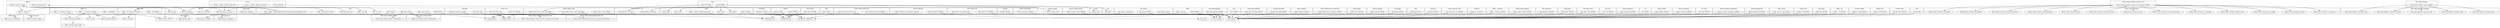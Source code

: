 digraph {
graph [overlap=false]
subgraph cluster_Router_Simple_Route {
	label="Router::Simple::Route";
	"Router::Simple::Route::BEGIN";
}
subgraph cluster_Mouse_Meta_Attribute {
	label="Mouse::Meta::Attribute";
	"Mouse::Meta::Attribute::is_weak_ref";
	"Mouse::Meta::Attribute::init_arg";
	"Mouse::Meta::Attribute::has_trigger";
	"Mouse::Meta::Attribute::should_coerce";
	"Mouse::Meta::Attribute::is_required";
	"Mouse::Meta::Attribute::has_type_constraint";
	"Mouse::Meta::Attribute::is_lazy";
	"Mouse::Meta::Attribute::install_accessors";
	"Mouse::Meta::Attribute::name";
	"Mouse::Meta::Attribute::type_constraint";
	"Mouse::Meta::Attribute::should_auto_deref";
	"Mouse::Meta::Attribute::has_default";
	"Mouse::Meta::Attribute::has_builder";
}
subgraph cluster_Config {
	label="Config";
	"Config::import";
	"Config::FETCH";
}
subgraph cluster_Encode {
	label="Encode";
	"Encode::BEGIN";
}
subgraph cluster_Kossy_Connection {
	label="Kossy::Connection";
	"Kossy::Connection::BEGIN";
}
subgraph cluster_DynaLoader {
	label="DynaLoader";
	"DynaLoader::BEGIN";
}
subgraph cluster_Mouse_Meta_Class {
	label="Mouse::Meta::Class";
	"Mouse::Meta::Class::BEGIN";
	"Mouse::Meta::Class::make_immutable";
	"Mouse::Meta::Class::verify_superclass";
}
subgraph cluster_Data_MessagePack {
	label="Data::MessagePack";
	"Data::MessagePack::BEGIN";
}
subgraph cluster_DBI {
	label="DBI";
	"DBI::BEGIN";
	"DBI::_new_sth";
	"DBI::__ANON__[extlib/lib/perl5/x86_64-linux-thread-multi/DBI.pm:732]";
	"DBI::_concat_hash_sorted";
	"DBI::_new_dbh";
	"DBI::install_driver";
	"DBI::disconnect_all";
	"DBI::setup_driver";
	"DBI::connect";
}
subgraph cluster_base {
	label="base";
	"base::import";
}
subgraph cluster_Isucon {
	label="Isucon";
	"Isucon::__ANON__[lib/Isucon.pm:70]";
	"Isucon::BEGIN";
	"Isucon::__ANON__[lib/Isucon.pm:84]";
}
subgraph cluster_vars {
	label="vars";
	"vars::BEGIN";
}
subgraph cluster_strict {
	label="strict";
	"strict::import";
	"strict::unimport";
	"strict::bits";
}
subgraph cluster_DBD_mysql {
	label="DBD::mysql";
	"DBD::mysql::_OdbcParse";
}
subgraph cluster_Plack_App_URLMap {
	label="Plack::App::URLMap";
	"Plack::App::URLMap::BEGIN";
}
subgraph cluster_Encode_Encoding {
	label="Encode::Encoding";
	"Encode::Encoding::BEGIN";
}
subgraph cluster_DBI_common {
	label="DBI::common";
	"DBI::common::func";
	"DBI::common::STORE";
	"DBI::common::FETCH";
}
subgraph cluster_attributes {
	label="attributes";
	"attributes::import";
}
subgraph cluster_Kossy_Request {
	label="Kossy::Request";
	"Kossy::Request::BEGIN";
}
subgraph cluster_DBI_Const_GetInfo_ODBC {
	label="DBI::Const::GetInfo::ODBC";
	"DBI::Const::GetInfo::ODBC::CORE:match";
}
subgraph cluster_Plack_Middleware_Conditional {
	label="Plack::Middleware::Conditional";
	"Plack::Middleware::Conditional::BEGIN";
}
subgraph cluster_XSLoader {
	label="XSLoader";
	"XSLoader::load";
	"XSLoader::bootstrap_inherit";
}
subgraph cluster_URI_Escape {
	label="URI::Escape";
	"URI::Escape::BEGIN";
}
subgraph cluster_Router_Simple {
	label="Router::Simple";
	"Router::Simple::BEGIN";
}
subgraph cluster_IO_Handle {
	label="IO::Handle";
	"IO::Handle::BEGIN";
}
subgraph cluster_DBD___st {
	label="DBD::_::st";
	"DBD::_::st::fetchrow_hashref";
	"DBD::_::st::BEGIN";
	"DBD::_::st::fetchall_arrayref";
}
subgraph cluster_Mouse_Meta_Method_Constructor_XS {
	label="Mouse::Meta::Method::Constructor::XS";
	"Mouse::Meta::Method::Constructor::XS::_generate_constructor";
}
subgraph cluster_Cache_Memcached_Fast {
	label="Cache::Memcached::Fast";
	"Cache::Memcached::Fast::BEGIN";
	"Cache::Memcached::Fast::new";
}
subgraph cluster_Mouse_Meta_Method_Destructor_XS {
	label="Mouse::Meta::Method::Destructor::XS";
	"Mouse::Meta::Method::Destructor::XS::_generate_destructor";
}
subgraph cluster_URI {
	label="URI";
	"URI::implementor";
}
subgraph cluster_DBI_dr {
	label="DBI::dr";
	"DBI::dr::disconnect_all";
	"DBI::dr::connect_cached";
	"DBI::dr::connect";
}
subgraph cluster_constant {
	label="constant";
	"constant::BEGIN";
}
subgraph cluster_Class_Accessor_Lite {
	label="Class::Accessor::Lite";
	"Class::Accessor::Lite::BEGIN";
}
subgraph cluster_Exporter {
	label="Exporter";
	"Exporter::as_heavy";
}
subgraph cluster_DBD___common {
	label="DBD::_::common";
	"DBD::_::common::BEGIN";
}
subgraph cluster_Mouse_Exporter {
	label="Mouse::Exporter";
	"Mouse::Exporter::build_import_methods";
	"Mouse::Exporter::BEGIN";
}
subgraph cluster_DBI_st {
	label="DBI::st";
	"DBI::st::fetchall_arrayref";
	"DBI::st::fetch";
	"DBI::st::mysql_async_ready";
	"DBI::st::execute";
	"DBI::st::fetchrow_hashref";
}
subgraph cluster_Mouse_Meta_Module {
	label="Mouse::Meta::Module";
	"Mouse::Meta::Module::BEGIN";
}
subgraph cluster_File_Basename {
	label="File::Basename";
	"File::Basename::BEGIN";
}
subgraph cluster_AutoLoader {
	label="AutoLoader";
	"AutoLoader::BEGIN";
}
subgraph cluster_Text_Xslate {
	label="Text::Xslate";
	"Text::Xslate::BEGIN";
}
subgraph cluster_File_Spec_Unix {
	label="File::Spec::Unix";
	"File::Spec::Unix::BEGIN";
}
subgraph cluster_List_Util {
	label="List::Util";
	"List::Util::BEGIN";
}
subgraph cluster_Kossy_Response {
	label="Kossy::Response";
	"Kossy::Response::BEGIN";
}
subgraph cluster_IO {
	label="IO";
	"IO::BEGIN";
}
subgraph cluster_Text_Xslate_Util {
	label="Text::Xslate::Util";
	"Text::Xslate::Util::import_from";
	"Text::Xslate::Util::BEGIN";
}
subgraph cluster_Data_MessagePack_Unpacker {
	label="Data::MessagePack::Unpacker";
	"Data::MessagePack::Unpacker::data";
	"Data::MessagePack::Unpacker::utf8";
	"Data::MessagePack::Unpacker::new";
	"Data::MessagePack::Unpacker::execute";
	"Data::MessagePack::Unpacker::reset";
}
subgraph cluster_Plack_Builder {
	label="Plack::Builder";
	"Plack::Builder::BEGIN";
}
subgraph cluster_Kossy_Exception {
	label="Kossy::Exception";
	"Kossy::Exception::BEGIN";
}
subgraph cluster_Try_Tiny {
	label="Try::Tiny";
	"Try::Tiny::BEGIN";
}
subgraph cluster_parent {
	label="parent";
	"parent::BEGIN";
	"parent::import";
}
subgraph cluster_Router_Simple_SubMapper {
	label="Router::Simple::SubMapper";
	"Router::Simple::SubMapper::BEGIN";
}
subgraph cluster_JSON_Backend_PP {
	label="JSON::Backend::PP";
	"JSON::Backend::PP::BEGIN";
}
subgraph cluster_URI__server {
	label="URI::_server";
	"URI::_server::_host_escape";
}
subgraph cluster_main {
	label="main";
	"main::BEGIN";
	"main::RUNTIME";
}
subgraph cluster_Plack_Util {
	label="Plack::Util";
	"Plack::Util::load_class";
	"Plack::Util::BEGIN";
}
subgraph cluster_Any_Moose {
	label="Any::Moose";
	"Any::Moose::BEGIN";
	"Any::Moose::import";
	"Any::Moose::_backer_of";
}
subgraph cluster_DBI_db {
	label="DBI::db";
	"DBI::db::connected";
	"DBI::db::ping";
	"DBI::db::selectall_arrayref";
	"DBI::db::prepare";
}
subgraph cluster_Scalar_Util {
	label="Scalar::Util";
	"Scalar::Util::BEGIN";
}
subgraph cluster_UNIVERSAL {
	label="UNIVERSAL";
	"UNIVERSAL::isa";
	"UNIVERSAL::VERSION";
	"UNIVERSAL::can";
}
subgraph cluster_File_Spec {
	label="File::Spec";
	"File::Spec::BEGIN";
}
subgraph cluster_DBD___dr {
	label="DBD::_::dr";
	"DBD::_::dr::BEGIN";
}
subgraph cluster_Mouse_Meta_Method_Accessor_XS {
	label="Mouse::Meta::Method::Accessor::XS";
	"Mouse::Meta::Method::Accessor::XS::_generate_reader";
}
subgraph cluster_Encode_Config {
	label="Encode::Config";
	"Encode::Config::BEGIN";
}
subgraph cluster_DBD_mysql_db {
	label="DBD::mysql::db";
	"DBD::mysql::db::_login";
}
subgraph cluster_Mouse {
	label="Mouse";
	"Mouse::has";
}
subgraph cluster_lib {
	label="lib";
	"lib::import";
}
subgraph cluster_Mouse_Object {
	label="Mouse::Object";
	"Mouse::Object::new";
}
subgraph cluster_DBD_mysql_st {
	label="DBD::mysql::st";
	"DBD::mysql::st::_prepare";
}
subgraph cluster_DBI_Const_GetInfo_ANSI {
	label="DBI::Const::GetInfo::ANSI";
	"DBI::Const::GetInfo::ANSI::CORE:match";
}
subgraph cluster_Mouse_Util {
	label="Mouse::Util";
	"Mouse::Util::BEGIN";
}
subgraph cluster_Text_Xslate_Engine {
	label="Text::Xslate::Engine";
	"Text::Xslate::Engine::_load_compiled";
}
subgraph cluster_Plack_Handler_CLI {
	label="Plack::Handler::CLI";
	"Plack::Handler::CLI::run";
	"Plack::Handler::CLI::meta";
}
subgraph cluster_DBD___db {
	label="DBD::_::db";
	"DBD::_::db::BEGIN";
	"DBD::_::db::selectall_arrayref";
}
subgraph cluster_JSON {
	label="JSON";
	"JSON::BEGIN";
	"JSON::_load_xs";
}
subgraph cluster_Encode_Alias {
	label="Encode::Alias";
	"Encode::Alias::BEGIN";
}
subgraph cluster_Cwd {
	label="Cwd";
	"Cwd::BEGIN";
}
subgraph cluster_Kossy {
	label="Kossy";
	"Kossy::__ANON__[lib/Kossy.pm:107]";
	"Kossy::filter";
	"Kossy::psgi";
	"Kossy::BEGIN";
	"Kossy::get";
	"Kossy::post";
}
"Text::Xslate::Engine::_load_compiled" -> "Data::MessagePack::Unpacker::utf8";
"main::RUNTIME" -> "Kossy::psgi";
"DBI::db::prepare" -> "DBD::mysql::st::_prepare";
"Isucon::__ANON__[lib/Isucon.pm:70]" -> "DBI::db::selectall_arrayref";
"Isucon::__ANON__[lib/Isucon.pm:84]" -> "DBI::db::selectall_arrayref";
"DBD::_::db::selectall_arrayref" -> "DBI::st::fetchall_arrayref";
"DBI::__ANON__[extlib/lib/perl5/x86_64-linux-thread-multi/DBI.pm:732]" -> "DBI::db::connected";
"Mouse::Meta::Class::make_immutable" -> "Mouse::Meta::Method::Constructor::XS::_generate_constructor";
"Mouse::Meta::Method::Accessor::XS::_generate_reader" -> "Mouse::Meta::Attribute::name";
"Mouse::Meta::Method::Accessor::XS::_generate_reader" -> "Mouse::Meta::Attribute::should_auto_deref";
"Mouse::Meta::Method::Accessor::XS::_generate_reader" -> "Mouse::Meta::Attribute::has_default";
"DBD::_::st::fetchall_arrayref" -> "DBI::st::fetchrow_hashref";
"DBI::db::prepare" -> "DBI::_new_sth";
"main::BEGIN" -> "Kossy::filter";
"Mouse::Meta::Method::Accessor::XS::_generate_reader" -> "Mouse::Meta::Attribute::should_coerce";
"DBI::db::prepare" -> "DBI::common::func";
"Mouse::Exporter::BEGIN" -> "strict::bits";
"Mouse::Meta::Class::make_immutable" -> "Mouse::Meta::Method::Destructor::XS::_generate_destructor";
"Mouse::Meta::Method::Accessor::XS::_generate_reader" -> "Mouse::Meta::Attribute::is_lazy";
"DBI::st::fetchrow_hashref" -> "DBD::_::st::fetchrow_hashref";
"Text::Xslate::Util::import_from" -> "UNIVERSAL::can";
"Mouse::Exporter::build_import_methods" -> "UNIVERSAL::can";
"Kossy::BEGIN" -> "UNIVERSAL::can";
"Text::Xslate::BEGIN" -> "UNIVERSAL::can";
"attributes::import" -> "UNIVERSAL::can";
"Mouse::Meta::Class::verify_superclass" -> "UNIVERSAL::can";
"Mouse::Meta::Method::Accessor::XS::_generate_reader" -> "Mouse::Meta::Attribute::is_weak_ref";
"main::RUNTIME" -> "Plack::Handler::CLI::run";
"parent::BEGIN" -> "strict::unimport";
"Any::Moose::BEGIN" -> "strict::unimport";
"JSON::BEGIN" -> "strict::unimport";
"Text::Xslate::Util::BEGIN" -> "strict::unimport";
"File::Spec::Unix::BEGIN" -> "strict::unimport";
"Data::MessagePack::BEGIN" -> "strict::unimport";
"base::import" -> "strict::unimport";
"constant::BEGIN" -> "strict::unimport";
"JSON::Backend::PP::BEGIN" -> "strict::unimport";
"Mouse::Meta::Module::BEGIN" -> "strict::unimport";
"DBI::BEGIN" -> "strict::unimport";
"Exporter::as_heavy" -> "strict::unimport";
"Class::Accessor::Lite::BEGIN" -> "strict::unimport";
"AutoLoader::BEGIN" -> "strict::unimport";
"Cwd::BEGIN" -> "strict::unimport";
"Mouse::Exporter::BEGIN" -> "strict::unimport";
"parent::import" -> "strict::unimport";
"Mouse::Util::BEGIN" -> "strict::unimport";
"Mouse::Meta::Class::BEGIN" -> "strict::unimport";
"DBI::install_driver" -> "strict::unimport";
"IO::Handle::BEGIN" -> "strict::unimport";
"JSON::_load_xs" -> "strict::unimport";
"Cache::Memcached::Fast::new" -> "strict::unimport";
"DBI::disconnect_all" -> "DBI::dr::disconnect_all";
"Mouse::Meta::Attribute::install_accessors" -> "Mouse::Meta::Method::Accessor::XS::_generate_reader";
"Kossy::__ANON__[lib/Kossy.pm:107]" -> "UNIVERSAL::isa";
"DBI::setup_driver" -> "UNIVERSAL::isa";
"Any::Moose::_backer_of" -> "UNIVERSAL::isa";
"base::import" -> "UNIVERSAL::isa";
"DBD::_::db::selectall_arrayref" -> "DBI::db::prepare";
"main::BEGIN" -> "Kossy::post";
"main::BEGIN" -> "Kossy::get";
"DBI::install_driver" -> "DBI::Const::GetInfo::ANSI::CORE:match";
"DBI::dr::connect_cached" -> "DBI::_concat_hash_sorted";
"DBI::db::selectall_arrayref" -> "DBD::_::db::selectall_arrayref";
"DBI::dr::connect" -> "DBI::_new_dbh";
"DBD::_::st::fetchrow_hashref" -> "DBI::st::fetch";
"Mouse::Meta::Method::Accessor::XS::_generate_reader" -> "Mouse::Meta::Attribute::has_builder";
"main::BEGIN" -> "Mouse::has";
"Plack::Util::load_class" -> "Config::import";
"DynaLoader::BEGIN" -> "Config::import";
"parent::import" -> "Config::import";
"main::BEGIN" -> "Plack::Handler::CLI::meta";
"main::BEGIN" -> "Mouse::Meta::Class::make_immutable";
"Text::Xslate::Engine::_load_compiled" -> "Data::MessagePack::Unpacker::reset";
"Text::Xslate::Engine::_load_compiled" -> "Data::MessagePack::Unpacker::new";
"Mouse::Meta::Method::Accessor::XS::_generate_reader" -> "Mouse::Meta::Attribute::has_trigger";
"Mouse::Meta::Method::Accessor::XS::_generate_reader" -> "Mouse::Meta::Attribute::has_type_constraint";
"Mouse::Meta::Method::Accessor::XS::_generate_reader" -> "Mouse::Meta::Attribute::is_required";
"DBD::_::st::fetchrow_hashref" -> "DBI::common::FETCH";
"DBI::dr::connect_cached" -> "DBI::common::FETCH";
"Text::Xslate::Engine::_load_compiled" -> "Data::MessagePack::Unpacker::execute";
"main::RUNTIME" -> "Mouse::Object::new";
"DBI::dr::connect" -> "DBD::mysql::db::_login";
"DBI::__ANON__[extlib/lib/perl5/x86_64-linux-thread-multi/DBI.pm:732]" -> "DBI::dr::connect_cached";
"main::BEGIN" -> "lib::import";
"Mouse::Meta::Method::Accessor::XS::_generate_reader" -> "Mouse::Meta::Attribute::init_arg";
"DBI::dr::connect_cached" -> "DBI::dr::connect";
"DBI::dr::connect_cached" -> "DBI::db::ping";
"DBI::install_driver" -> "DBI::Const::GetInfo::ODBC::CORE:match";
"DBD::_::db::selectall_arrayref" -> "DBI::st::execute";
"Plack::Util::load_class" -> "Config::FETCH";
"Kossy::BEGIN" -> "Config::FETCH";
"parent::import" -> "Config::FETCH";
"XSLoader::bootstrap_inherit" -> "Config::FETCH";
"Text::Xslate::Engine::_load_compiled" -> "Data::MessagePack::Unpacker::data";
"DBI::dr::connect" -> "DBD::mysql::_OdbcParse";
"Plack::Handler::CLI::run" -> "UNIVERSAL::VERSION";
"JSON::_load_xs" -> "UNIVERSAL::VERSION";
"parent::import" -> "UNIVERSAL::VERSION";
"Cache::Memcached::Fast::new" -> "UNIVERSAL::VERSION";
"parent::BEGIN" -> "strict::import";
"Any::Moose::BEGIN" -> "strict::import";
"DBD::_::dr::BEGIN" -> "strict::import";
"JSON::BEGIN" -> "strict::import";
"Text::Xslate::Util::BEGIN" -> "strict::import";
"Plack::Builder::BEGIN" -> "strict::import";
"Isucon::BEGIN" -> "strict::import";
"Data::MessagePack::BEGIN" -> "strict::import";
"vars::BEGIN" -> "strict::import";
"File::Spec::BEGIN" -> "strict::import";
"Router::Simple::BEGIN" -> "strict::import";
"Text::Xslate::Util::import_from" -> "strict::import";
"Kossy::Connection::BEGIN" -> "strict::import";
"constant::BEGIN" -> "strict::import";
"Kossy::Response::BEGIN" -> "strict::import";
"Encode::BEGIN" -> "strict::import";
"URI::Escape::BEGIN" -> "strict::import";
"DBI::BEGIN" -> "strict::import";
"Plack::Util::load_class" -> "strict::import";
"Exporter::as_heavy" -> "strict::import";
"Try::Tiny::BEGIN" -> "strict::import";
"Encode::Config::BEGIN" -> "strict::import";
"Cwd::BEGIN" -> "strict::import";
"Text::Xslate::BEGIN" -> "strict::import";
"parent::import" -> "strict::import";
"Router::Simple::Route::BEGIN" -> "strict::import";
"Encode::Encoding::BEGIN" -> "strict::import";
"Plack::Middleware::Conditional::BEGIN" -> "strict::import";
"Plack::App::URLMap::BEGIN" -> "strict::import";
"DBI::install_driver" -> "strict::import";
"main::BEGIN" -> "strict::import";
"List::Util::BEGIN" -> "strict::import";
"Cache::Memcached::Fast::BEGIN" -> "strict::import";
"Cache::Memcached::Fast::new" -> "strict::import";
"Plack::Util::BEGIN" -> "strict::import";
"File::Spec::Unix::BEGIN" -> "strict::import";
"Router::Simple::SubMapper::BEGIN" -> "strict::import";
"Any::Moose::import" -> "strict::import";
"Kossy::Request::BEGIN" -> "strict::import";
"URI::implementor" -> "strict::import";
"Encode::Alias::BEGIN" -> "strict::import";
"DBD::_::db::BEGIN" -> "strict::import";
"base::import" -> "strict::import";
"URI::_server::_host_escape" -> "strict::import";
"IO::BEGIN" -> "strict::import";
"DBD::_::common::BEGIN" -> "strict::import";
"XSLoader::load" -> "strict::import";
"Kossy::Exception::BEGIN" -> "strict::import";
"Scalar::Util::BEGIN" -> "strict::import";
"Class::Accessor::Lite::BEGIN" -> "strict::import";
"AutoLoader::BEGIN" -> "strict::import";
"Mouse::Exporter::BEGIN" -> "strict::import";
"DBD::_::st::BEGIN" -> "strict::import";
"Kossy::BEGIN" -> "strict::import";
"IO::Handle::BEGIN" -> "strict::import";
"File::Basename::BEGIN" -> "strict::import";
"Mouse::Meta::Method::Accessor::XS::_generate_reader" -> "Mouse::Meta::Attribute::type_constraint";
"DBI::st::fetchrow_hashref" -> "DBI::st::mysql_async_ready";
"DBI::st::fetchall_arrayref" -> "DBD::_::st::fetchall_arrayref";
"DBI::__ANON__[extlib/lib/perl5/x86_64-linux-thread-multi/DBI.pm:732]" -> "DBI::common::STORE";
"DBI::connect" -> "DBI::common::STORE";
}
